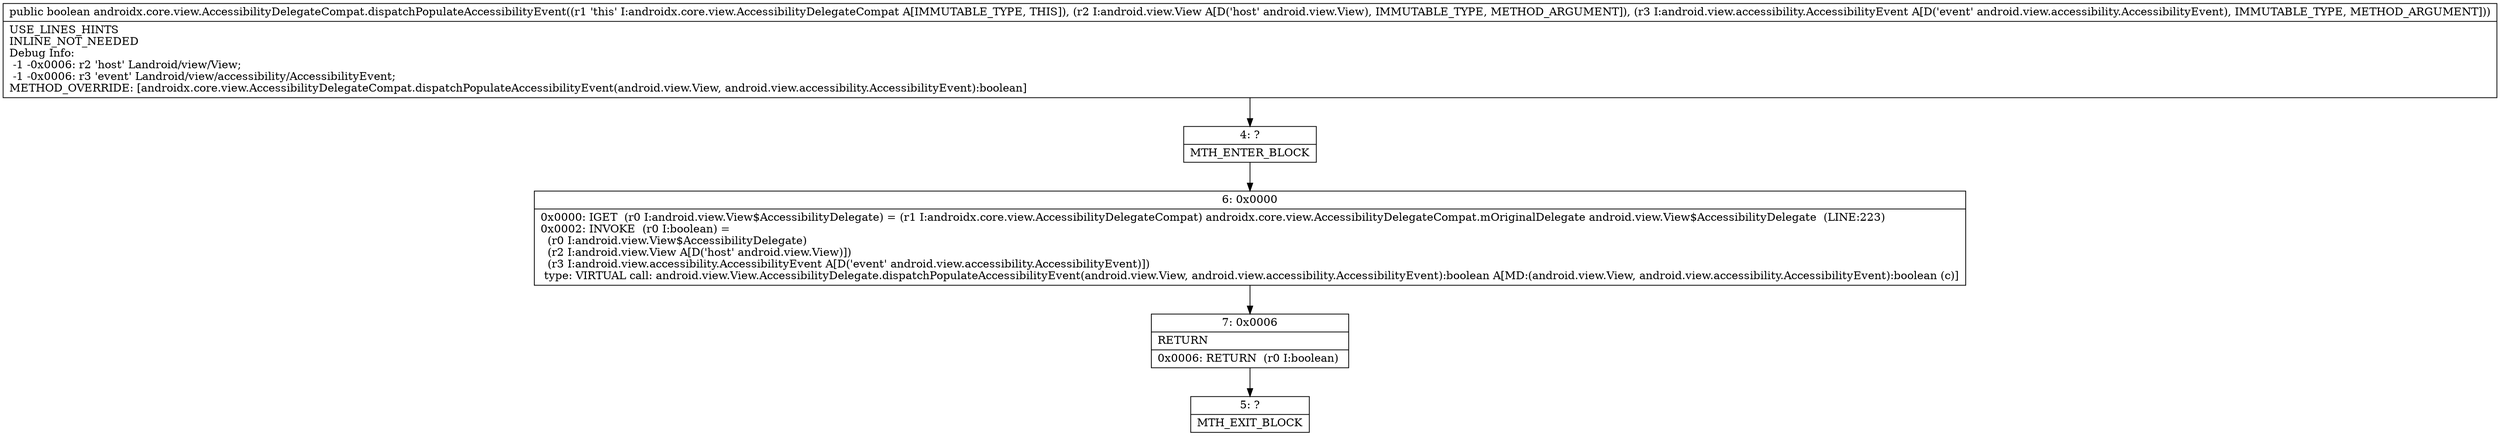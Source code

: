 digraph "CFG forandroidx.core.view.AccessibilityDelegateCompat.dispatchPopulateAccessibilityEvent(Landroid\/view\/View;Landroid\/view\/accessibility\/AccessibilityEvent;)Z" {
Node_4 [shape=record,label="{4\:\ ?|MTH_ENTER_BLOCK\l}"];
Node_6 [shape=record,label="{6\:\ 0x0000|0x0000: IGET  (r0 I:android.view.View$AccessibilityDelegate) = (r1 I:androidx.core.view.AccessibilityDelegateCompat) androidx.core.view.AccessibilityDelegateCompat.mOriginalDelegate android.view.View$AccessibilityDelegate  (LINE:223)\l0x0002: INVOKE  (r0 I:boolean) = \l  (r0 I:android.view.View$AccessibilityDelegate)\l  (r2 I:android.view.View A[D('host' android.view.View)])\l  (r3 I:android.view.accessibility.AccessibilityEvent A[D('event' android.view.accessibility.AccessibilityEvent)])\l type: VIRTUAL call: android.view.View.AccessibilityDelegate.dispatchPopulateAccessibilityEvent(android.view.View, android.view.accessibility.AccessibilityEvent):boolean A[MD:(android.view.View, android.view.accessibility.AccessibilityEvent):boolean (c)]\l}"];
Node_7 [shape=record,label="{7\:\ 0x0006|RETURN\l|0x0006: RETURN  (r0 I:boolean) \l}"];
Node_5 [shape=record,label="{5\:\ ?|MTH_EXIT_BLOCK\l}"];
MethodNode[shape=record,label="{public boolean androidx.core.view.AccessibilityDelegateCompat.dispatchPopulateAccessibilityEvent((r1 'this' I:androidx.core.view.AccessibilityDelegateCompat A[IMMUTABLE_TYPE, THIS]), (r2 I:android.view.View A[D('host' android.view.View), IMMUTABLE_TYPE, METHOD_ARGUMENT]), (r3 I:android.view.accessibility.AccessibilityEvent A[D('event' android.view.accessibility.AccessibilityEvent), IMMUTABLE_TYPE, METHOD_ARGUMENT]))  | USE_LINES_HINTS\lINLINE_NOT_NEEDED\lDebug Info:\l  \-1 \-0x0006: r2 'host' Landroid\/view\/View;\l  \-1 \-0x0006: r3 'event' Landroid\/view\/accessibility\/AccessibilityEvent;\lMETHOD_OVERRIDE: [androidx.core.view.AccessibilityDelegateCompat.dispatchPopulateAccessibilityEvent(android.view.View, android.view.accessibility.AccessibilityEvent):boolean]\l}"];
MethodNode -> Node_4;Node_4 -> Node_6;
Node_6 -> Node_7;
Node_7 -> Node_5;
}

